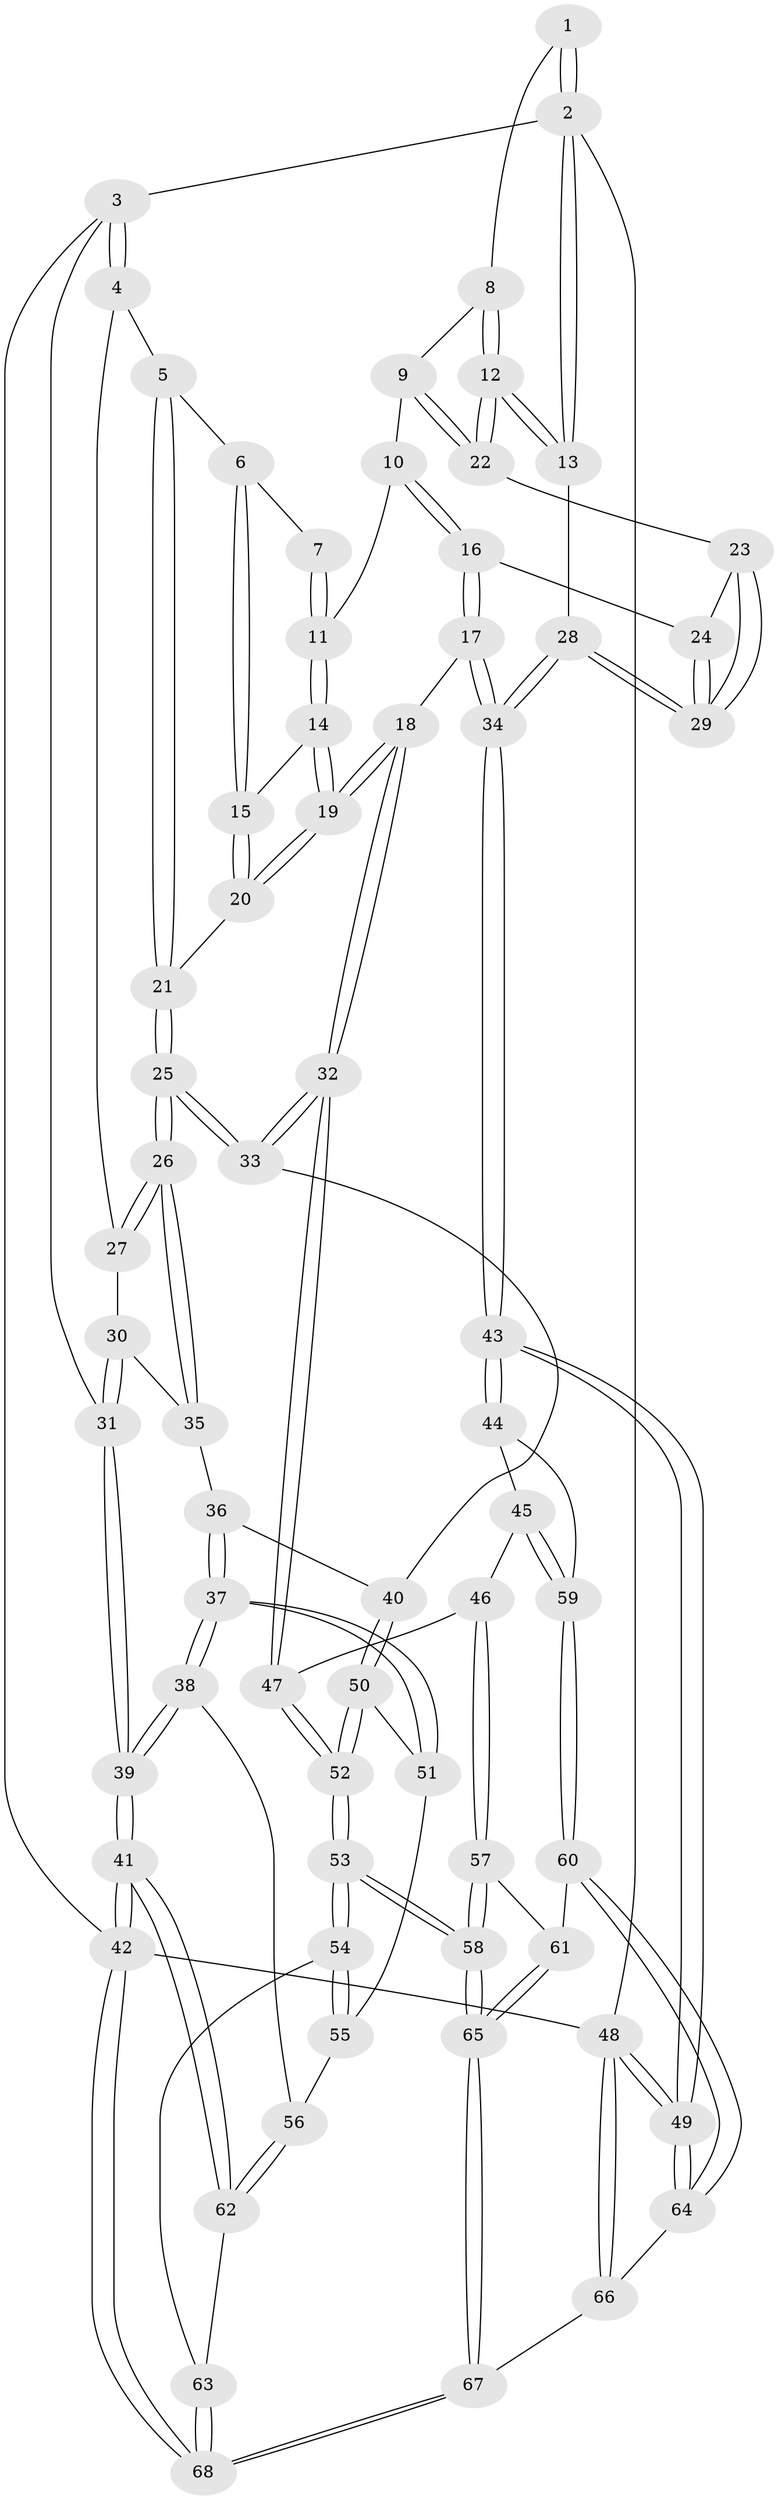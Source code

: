// Generated by graph-tools (version 1.1) at 2025/01/03/09/25 05:01:09]
// undirected, 68 vertices, 167 edges
graph export_dot {
graph [start="1"]
  node [color=gray90,style=filled];
  1 [pos="+0.746267212469821+0"];
  2 [pos="+1+0"];
  3 [pos="+0+0"];
  4 [pos="+0.1679212824890025+0"];
  5 [pos="+0.27014362809621306+0"];
  6 [pos="+0.4098683185391241+0"];
  7 [pos="+0.7342280226354584+0"];
  8 [pos="+0.8808842375692618+0.024675004399796353"];
  9 [pos="+0.8946559328685432+0.14885450946553547"];
  10 [pos="+0.7915039404990527+0.15654905215634096"];
  11 [pos="+0.71757380087849+0.11147650705460649"];
  12 [pos="+1+0.1359394574300358"];
  13 [pos="+1+0.1565544166767575"];
  14 [pos="+0.6941495857297381+0.1583865303564379"];
  15 [pos="+0.5400812890423043+0.16671898819094483"];
  16 [pos="+0.8380401141957922+0.3206934448223302"];
  17 [pos="+0.8061050533394306+0.413536999536238"];
  18 [pos="+0.752983240036286+0.41823843730887916"];
  19 [pos="+0.7115148766327383+0.34939790065184145"];
  20 [pos="+0.5261416703231488+0.24008500724104453"];
  21 [pos="+0.45985296666013387+0.2800532783963913"];
  22 [pos="+0.907524597288306+0.17322468112937905"];
  23 [pos="+0.9038027983436963+0.18973088182042785"];
  24 [pos="+0.89400820487081+0.2204319025367809"];
  25 [pos="+0.37448500205270185+0.3740253553084638"];
  26 [pos="+0.358611698253766+0.3587687116257934"];
  27 [pos="+0.19629625080318386+0.08671076957674699"];
  28 [pos="+1+0.3475822306283402"];
  29 [pos="+1+0.3039494656811866"];
  30 [pos="+0.08287908679553983+0.33944169747167324"];
  31 [pos="+0+0.3747145751049105"];
  32 [pos="+0.6380947352608475+0.5229834201032995"];
  33 [pos="+0.3868491252157829+0.43773142892564454"];
  34 [pos="+1+0.5585261972848475"];
  35 [pos="+0.10164934334095752+0.3600102406390204"];
  36 [pos="+0.110942856969492+0.3868489970683718"];
  37 [pos="+0.1029055131473561+0.607142147521261"];
  38 [pos="+0.07041081046237767+0.6276542057292567"];
  39 [pos="+0+0.6489041635474433"];
  40 [pos="+0.322054306880322+0.5136052228550065"];
  41 [pos="+0+1"];
  42 [pos="+0+1"];
  43 [pos="+1+0.6746055527273486"];
  44 [pos="+0.9690698252703449+0.7205778884573074"];
  45 [pos="+0.68136677454922+0.657620898405927"];
  46 [pos="+0.6740493480168983+0.6523070676045312"];
  47 [pos="+0.6353994319994215+0.5788700938903699"];
  48 [pos="+1+1"];
  49 [pos="+1+1"];
  50 [pos="+0.3126134994821818+0.5308107840947528"];
  51 [pos="+0.20319821931035625+0.5881820836959412"];
  52 [pos="+0.42304658434048864+0.7672857480985203"];
  53 [pos="+0.4091866217642992+0.8266892177800989"];
  54 [pos="+0.3634885672180211+0.8352925161450215"];
  55 [pos="+0.25017034015003947+0.6996840545791632"];
  56 [pos="+0.16841063582558075+0.7954201665879588"];
  57 [pos="+0.6384830331133288+0.775276258881313"];
  58 [pos="+0.5054480790642587+0.9197320393110929"];
  59 [pos="+0.7819139181003174+0.8240309715612949"];
  60 [pos="+0.7636219942069917+0.8679360334872676"];
  61 [pos="+0.7443162915638863+0.8739925729959402"];
  62 [pos="+0.18637651464343277+0.8381271925975552"];
  63 [pos="+0.33711961479150476+0.8465789313028785"];
  64 [pos="+0.7941584093096669+0.8995318113242741"];
  65 [pos="+0.552026496683994+1"];
  66 [pos="+0.7840796260173563+1"];
  67 [pos="+0.56537232546781+1"];
  68 [pos="+0.10903202359138468+1"];
  1 -- 2;
  1 -- 2;
  1 -- 8;
  2 -- 3;
  2 -- 13;
  2 -- 13;
  2 -- 48;
  3 -- 4;
  3 -- 4;
  3 -- 31;
  3 -- 42;
  4 -- 5;
  4 -- 27;
  5 -- 6;
  5 -- 21;
  5 -- 21;
  6 -- 7;
  6 -- 15;
  6 -- 15;
  7 -- 11;
  7 -- 11;
  8 -- 9;
  8 -- 12;
  8 -- 12;
  9 -- 10;
  9 -- 22;
  9 -- 22;
  10 -- 11;
  10 -- 16;
  10 -- 16;
  11 -- 14;
  11 -- 14;
  12 -- 13;
  12 -- 13;
  12 -- 22;
  12 -- 22;
  13 -- 28;
  14 -- 15;
  14 -- 19;
  14 -- 19;
  15 -- 20;
  15 -- 20;
  16 -- 17;
  16 -- 17;
  16 -- 24;
  17 -- 18;
  17 -- 34;
  17 -- 34;
  18 -- 19;
  18 -- 19;
  18 -- 32;
  18 -- 32;
  19 -- 20;
  19 -- 20;
  20 -- 21;
  21 -- 25;
  21 -- 25;
  22 -- 23;
  23 -- 24;
  23 -- 29;
  23 -- 29;
  24 -- 29;
  24 -- 29;
  25 -- 26;
  25 -- 26;
  25 -- 33;
  25 -- 33;
  26 -- 27;
  26 -- 27;
  26 -- 35;
  26 -- 35;
  27 -- 30;
  28 -- 29;
  28 -- 29;
  28 -- 34;
  28 -- 34;
  30 -- 31;
  30 -- 31;
  30 -- 35;
  31 -- 39;
  31 -- 39;
  32 -- 33;
  32 -- 33;
  32 -- 47;
  32 -- 47;
  33 -- 40;
  34 -- 43;
  34 -- 43;
  35 -- 36;
  36 -- 37;
  36 -- 37;
  36 -- 40;
  37 -- 38;
  37 -- 38;
  37 -- 51;
  37 -- 51;
  38 -- 39;
  38 -- 39;
  38 -- 56;
  39 -- 41;
  39 -- 41;
  40 -- 50;
  40 -- 50;
  41 -- 42;
  41 -- 42;
  41 -- 62;
  41 -- 62;
  42 -- 68;
  42 -- 68;
  42 -- 48;
  43 -- 44;
  43 -- 44;
  43 -- 49;
  43 -- 49;
  44 -- 45;
  44 -- 59;
  45 -- 46;
  45 -- 59;
  45 -- 59;
  46 -- 47;
  46 -- 57;
  46 -- 57;
  47 -- 52;
  47 -- 52;
  48 -- 49;
  48 -- 49;
  48 -- 66;
  48 -- 66;
  49 -- 64;
  49 -- 64;
  50 -- 51;
  50 -- 52;
  50 -- 52;
  51 -- 55;
  52 -- 53;
  52 -- 53;
  53 -- 54;
  53 -- 54;
  53 -- 58;
  53 -- 58;
  54 -- 55;
  54 -- 55;
  54 -- 63;
  55 -- 56;
  56 -- 62;
  56 -- 62;
  57 -- 58;
  57 -- 58;
  57 -- 61;
  58 -- 65;
  58 -- 65;
  59 -- 60;
  59 -- 60;
  60 -- 61;
  60 -- 64;
  60 -- 64;
  61 -- 65;
  61 -- 65;
  62 -- 63;
  63 -- 68;
  63 -- 68;
  64 -- 66;
  65 -- 67;
  65 -- 67;
  66 -- 67;
  67 -- 68;
  67 -- 68;
}
